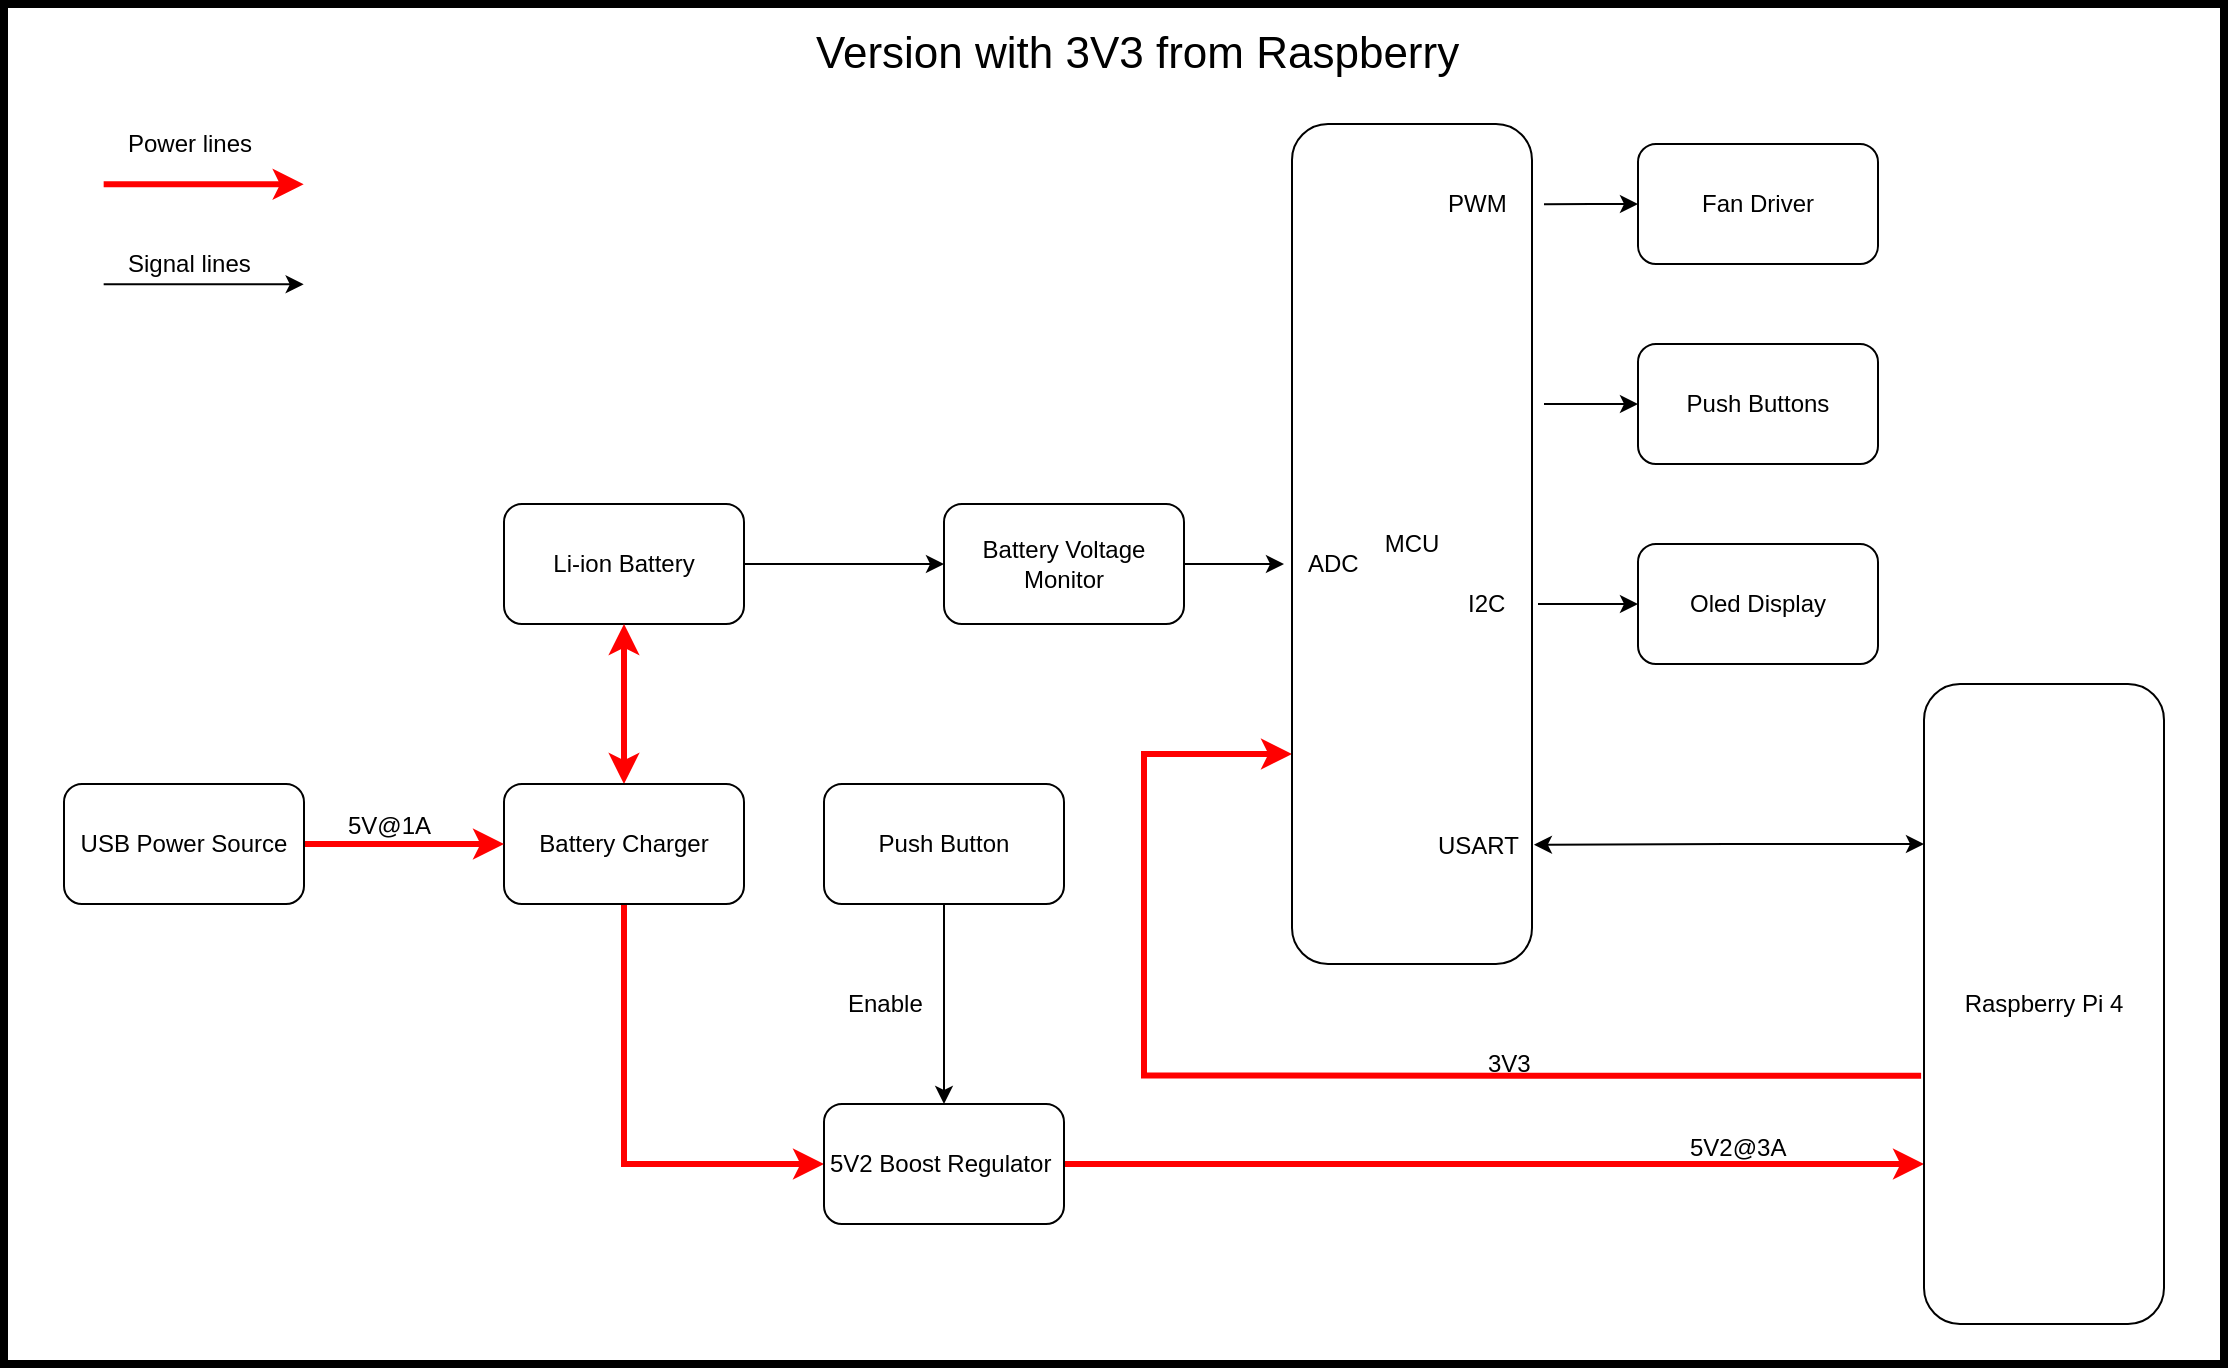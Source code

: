 <mxfile version="11.1.4" type="device"><diagram id="kDLcIXzdxFSRQ1gjOXKr" name="Page-1"><mxGraphModel dx="1798" dy="969" grid="1" gridSize="10" guides="1" tooltips="1" connect="1" arrows="1" fold="1" page="1" pageScale="1" pageWidth="1169" pageHeight="827" math="0" shadow="0"><root><mxCell id="0"/><mxCell id="1" parent="0"/><mxCell id="gEEnpcz5tW3onMNYVai2-53" value="" style="rounded=0;whiteSpace=wrap;html=1;fillColor=none;strokeWidth=4;" parent="1" vertex="1"><mxGeometry x="10" y="10" width="1110" height="680" as="geometry"/></mxCell><mxCell id="gEEnpcz5tW3onMNYVai2-47" style="edgeStyle=orthogonalEdgeStyle;rounded=0;orthogonalLoop=1;jettySize=auto;html=1;exitX=1;exitY=0.5;exitDx=0;exitDy=0;entryX=0;entryY=0.5;entryDx=0;entryDy=0;startArrow=none;startFill=0;" parent="1" source="gEEnpcz5tW3onMNYVai2-1" target="gEEnpcz5tW3onMNYVai2-40" edge="1"><mxGeometry relative="1" as="geometry"/></mxCell><mxCell id="gEEnpcz5tW3onMNYVai2-1" value="Li-ion Battery" style="rounded=1;whiteSpace=wrap;html=1;" parent="1" vertex="1"><mxGeometry x="260" y="260" width="120" height="60" as="geometry"/></mxCell><mxCell id="gEEnpcz5tW3onMNYVai2-11" style="edgeStyle=orthogonalEdgeStyle;rounded=0;orthogonalLoop=1;jettySize=auto;html=1;entryX=0.5;entryY=1;entryDx=0;entryDy=0;startArrow=classic;startFill=1;strokeColor=#FF0000;strokeWidth=3;" parent="1" source="gEEnpcz5tW3onMNYVai2-3" target="gEEnpcz5tW3onMNYVai2-1" edge="1"><mxGeometry relative="1" as="geometry"/></mxCell><mxCell id="gEEnpcz5tW3onMNYVai2-23" style="edgeStyle=orthogonalEdgeStyle;rounded=0;orthogonalLoop=1;jettySize=auto;html=1;entryX=0;entryY=0.5;entryDx=0;entryDy=0;strokeColor=#FF0000;strokeWidth=3;" parent="1" source="gEEnpcz5tW3onMNYVai2-3" target="gEEnpcz5tW3onMNYVai2-7" edge="1"><mxGeometry relative="1" as="geometry"><mxPoint x="380" y="620" as="targetPoint"/><Array as="points"><mxPoint x="320" y="590"/></Array></mxGeometry></mxCell><mxCell id="gEEnpcz5tW3onMNYVai2-3" value="Battery Charger" style="rounded=1;whiteSpace=wrap;html=1;" parent="1" vertex="1"><mxGeometry x="260" y="400" width="120" height="60" as="geometry"/></mxCell><mxCell id="BwP4QTn4aUR33XA2nLYH-1" style="edgeStyle=orthogonalEdgeStyle;rounded=0;orthogonalLoop=1;jettySize=auto;html=1;exitX=0;exitY=0.75;exitDx=0;exitDy=0;entryX=-0.012;entryY=0.612;entryDx=0;entryDy=0;entryPerimeter=0;startArrow=classic;startFill=1;endArrow=none;endFill=0;strokeColor=#FF0000;strokeWidth=3;" edge="1" parent="1" source="gEEnpcz5tW3onMNYVai2-13" target="gEEnpcz5tW3onMNYVai2-26"><mxGeometry relative="1" as="geometry"><Array as="points"><mxPoint x="580" y="385"/><mxPoint x="580" y="546"/></Array></mxGeometry></mxCell><mxCell id="gEEnpcz5tW3onMNYVai2-13" value="MCU" style="rounded=1;whiteSpace=wrap;html=1;" parent="1" vertex="1"><mxGeometry x="654" y="70" width="120" height="420" as="geometry"/></mxCell><mxCell id="gEEnpcz5tW3onMNYVai2-44" style="edgeStyle=orthogonalEdgeStyle;rounded=0;orthogonalLoop=1;jettySize=auto;html=1;exitX=0;exitY=0.5;exitDx=0;exitDy=0;startArrow=classic;startFill=1;endArrow=none;endFill=0;" parent="1" source="gEEnpcz5tW3onMNYVai2-15" edge="1"><mxGeometry relative="1" as="geometry"><mxPoint x="777" y="310" as="targetPoint"/><Array as="points"><mxPoint x="777" y="310"/></Array></mxGeometry></mxCell><mxCell id="gEEnpcz5tW3onMNYVai2-15" value="Oled Display" style="rounded=1;whiteSpace=wrap;html=1;" parent="1" vertex="1"><mxGeometry x="827" y="280" width="120" height="60" as="geometry"/></mxCell><mxCell id="gEEnpcz5tW3onMNYVai2-27" style="edgeStyle=orthogonalEdgeStyle;rounded=0;orthogonalLoop=1;jettySize=auto;html=1;exitX=1;exitY=0.5;exitDx=0;exitDy=0;entryX=0;entryY=0.75;entryDx=0;entryDy=0;strokeColor=#FF0000;strokeWidth=3;" parent="1" source="gEEnpcz5tW3onMNYVai2-7" target="gEEnpcz5tW3onMNYVai2-26" edge="1"><mxGeometry relative="1" as="geometry"/></mxCell><mxCell id="gEEnpcz5tW3onMNYVai2-7" value="5V2 Boost Regulator&amp;nbsp;" style="rounded=1;whiteSpace=wrap;html=1;" parent="1" vertex="1"><mxGeometry x="420" y="560" width="120" height="60" as="geometry"/></mxCell><mxCell id="gEEnpcz5tW3onMNYVai2-10" style="edgeStyle=orthogonalEdgeStyle;rounded=0;orthogonalLoop=1;jettySize=auto;html=1;exitX=1;exitY=0.5;exitDx=0;exitDy=0;entryX=0;entryY=0.5;entryDx=0;entryDy=0;fillColor=#a20025;strokeColor=#FF0000;strokeWidth=3;" parent="1" source="gEEnpcz5tW3onMNYVai2-8" target="gEEnpcz5tW3onMNYVai2-3" edge="1"><mxGeometry relative="1" as="geometry"/></mxCell><mxCell id="gEEnpcz5tW3onMNYVai2-8" value="USB Power Source" style="rounded=1;whiteSpace=wrap;html=1;" parent="1" vertex="1"><mxGeometry x="40" y="400" width="120" height="60" as="geometry"/></mxCell><mxCell id="gEEnpcz5tW3onMNYVai2-43" style="edgeStyle=orthogonalEdgeStyle;rounded=0;orthogonalLoop=1;jettySize=auto;html=1;startArrow=classic;startFill=1;endArrow=none;endFill=0;" parent="1" source="gEEnpcz5tW3onMNYVai2-17" edge="1"><mxGeometry relative="1" as="geometry"><mxPoint x="780" y="210" as="targetPoint"/></mxGeometry></mxCell><mxCell id="gEEnpcz5tW3onMNYVai2-17" value="Push Buttons" style="rounded=1;whiteSpace=wrap;html=1;" parent="1" vertex="1"><mxGeometry x="827" y="180" width="120" height="60" as="geometry"/></mxCell><mxCell id="gEEnpcz5tW3onMNYVai2-38" style="edgeStyle=orthogonalEdgeStyle;rounded=0;orthogonalLoop=1;jettySize=auto;html=1;exitX=0;exitY=0.25;exitDx=0;exitDy=0;entryX=1.008;entryY=0.858;entryDx=0;entryDy=0;entryPerimeter=0;startArrow=classic;startFill=1;" parent="1" source="gEEnpcz5tW3onMNYVai2-26" target="gEEnpcz5tW3onMNYVai2-13" edge="1"><mxGeometry relative="1" as="geometry"/></mxCell><mxCell id="gEEnpcz5tW3onMNYVai2-26" value="Raspberry Pi 4" style="rounded=1;whiteSpace=wrap;html=1;" parent="1" vertex="1"><mxGeometry x="970" y="350" width="120" height="320" as="geometry"/></mxCell><mxCell id="gEEnpcz5tW3onMNYVai2-29" value="5V@1A" style="text;html=1;resizable=0;points=[];autosize=1;align=left;verticalAlign=top;spacingTop=-4;" parent="1" vertex="1"><mxGeometry x="180" y="411" width="60" height="20" as="geometry"/></mxCell><mxCell id="gEEnpcz5tW3onMNYVai2-31" value="5V2@3A" style="text;html=1;resizable=0;points=[];autosize=1;align=left;verticalAlign=top;spacingTop=-4;" parent="1" vertex="1"><mxGeometry x="851" y="572" width="60" height="20" as="geometry"/></mxCell><mxCell id="gEEnpcz5tW3onMNYVai2-32" value="3V3" style="text;html=1;resizable=0;points=[];autosize=1;align=left;verticalAlign=top;spacingTop=-4;" parent="1" vertex="1"><mxGeometry x="750" y="530" width="40" height="20" as="geometry"/></mxCell><mxCell id="gEEnpcz5tW3onMNYVai2-33" value="USART" style="text;html=1;resizable=0;points=[];autosize=1;align=left;verticalAlign=top;spacingTop=-4;" parent="1" vertex="1"><mxGeometry x="725" y="421" width="60" height="20" as="geometry"/></mxCell><mxCell id="gEEnpcz5tW3onMNYVai2-34" value="I2C" style="text;html=1;resizable=0;points=[];autosize=1;align=left;verticalAlign=top;spacingTop=-4;" parent="1" vertex="1"><mxGeometry x="740" y="300" width="30" height="20" as="geometry"/></mxCell><mxCell id="gEEnpcz5tW3onMNYVai2-46" style="edgeStyle=orthogonalEdgeStyle;rounded=0;orthogonalLoop=1;jettySize=auto;html=1;startArrow=none;startFill=0;" parent="1" source="gEEnpcz5tW3onMNYVai2-40" edge="1"><mxGeometry relative="1" as="geometry"><mxPoint x="650" y="290" as="targetPoint"/></mxGeometry></mxCell><mxCell id="gEEnpcz5tW3onMNYVai2-40" value="Battery Voltage Monitor" style="rounded=1;whiteSpace=wrap;html=1;" parent="1" vertex="1"><mxGeometry x="480" y="260" width="120" height="60" as="geometry"/></mxCell><mxCell id="gEEnpcz5tW3onMNYVai2-45" style="edgeStyle=orthogonalEdgeStyle;rounded=0;orthogonalLoop=1;jettySize=auto;html=1;exitX=0;exitY=0.5;exitDx=0;exitDy=0;startArrow=classic;startFill=1;endArrow=none;endFill=0;" parent="1" source="gEEnpcz5tW3onMNYVai2-41" edge="1"><mxGeometry relative="1" as="geometry"><mxPoint x="780" y="110.143" as="targetPoint"/></mxGeometry></mxCell><mxCell id="gEEnpcz5tW3onMNYVai2-41" value="Fan Driver" style="rounded=1;whiteSpace=wrap;html=1;" parent="1" vertex="1"><mxGeometry x="827" y="80" width="120" height="60" as="geometry"/></mxCell><mxCell id="gEEnpcz5tW3onMNYVai2-50" value="PWM" style="text;html=1;resizable=0;points=[];autosize=1;align=left;verticalAlign=top;spacingTop=-4;" parent="1" vertex="1"><mxGeometry x="730" y="100" width="40" height="20" as="geometry"/></mxCell><mxCell id="gEEnpcz5tW3onMNYVai2-51" value="ADC" style="text;html=1;resizable=0;points=[];autosize=1;align=left;verticalAlign=top;spacingTop=-4;" parent="1" vertex="1"><mxGeometry x="660" y="280" width="40" height="20" as="geometry"/></mxCell><mxCell id="gEEnpcz5tW3onMNYVai2-52" value="&lt;font style=&quot;font-size: 22px&quot;&gt;Version with 3V3 from Raspberry&lt;/font&gt;" style="text;html=1;resizable=0;points=[];autosize=1;align=left;verticalAlign=top;spacingTop=-4;" parent="1" vertex="1"><mxGeometry x="414" y="19" width="340" height="20" as="geometry"/></mxCell><mxCell id="BwP4QTn4aUR33XA2nLYH-5" style="edgeStyle=orthogonalEdgeStyle;rounded=0;orthogonalLoop=1;jettySize=auto;html=1;exitX=0.5;exitY=1;exitDx=0;exitDy=0;entryX=0.5;entryY=0;entryDx=0;entryDy=0;startArrow=none;startFill=0;endArrow=classic;endFill=1;" edge="1" parent="1" source="BwP4QTn4aUR33XA2nLYH-2" target="gEEnpcz5tW3onMNYVai2-7"><mxGeometry relative="1" as="geometry"/></mxCell><mxCell id="BwP4QTn4aUR33XA2nLYH-2" value="Push Button" style="rounded=1;whiteSpace=wrap;html=1;" vertex="1" parent="1"><mxGeometry x="420" y="400" width="120" height="60" as="geometry"/></mxCell><mxCell id="BwP4QTn4aUR33XA2nLYH-4" value="Enable" style="text;html=1;resizable=0;points=[];autosize=1;align=left;verticalAlign=top;spacingTop=-4;" vertex="1" parent="1"><mxGeometry x="430" y="500" width="50" height="20" as="geometry"/></mxCell><mxCell id="BwP4QTn4aUR33XA2nLYH-6" style="edgeStyle=orthogonalEdgeStyle;rounded=0;orthogonalLoop=1;jettySize=auto;html=1;exitX=1;exitY=0.5;exitDx=0;exitDy=0;entryX=0;entryY=0.5;entryDx=0;entryDy=0;fillColor=#a20025;strokeColor=#FF0000;strokeWidth=3;" edge="1" parent="1"><mxGeometry relative="1" as="geometry"><mxPoint x="59.833" y="100.167" as="sourcePoint"/><mxPoint x="159.833" y="100.167" as="targetPoint"/></mxGeometry></mxCell><mxCell id="BwP4QTn4aUR33XA2nLYH-7" value="Power lines" style="text;html=1;resizable=0;points=[];autosize=1;align=left;verticalAlign=top;spacingTop=-4;" vertex="1" parent="1"><mxGeometry x="70" y="70" width="80" height="20" as="geometry"/></mxCell><mxCell id="BwP4QTn4aUR33XA2nLYH-8" style="edgeStyle=orthogonalEdgeStyle;rounded=0;orthogonalLoop=1;jettySize=auto;html=1;exitX=1;exitY=0.5;exitDx=0;exitDy=0;entryX=0;entryY=0.5;entryDx=0;entryDy=0;fillColor=#a20025;strokeColor=#000000;strokeWidth=1;" edge="1" parent="1"><mxGeometry relative="1" as="geometry"><mxPoint x="59.833" y="150.167" as="sourcePoint"/><mxPoint x="159.833" y="150.167" as="targetPoint"/></mxGeometry></mxCell><mxCell id="BwP4QTn4aUR33XA2nLYH-9" value="Signal lines" style="text;html=1;resizable=0;points=[];autosize=1;align=left;verticalAlign=top;spacingTop=-4;" vertex="1" parent="1"><mxGeometry x="70" y="130" width="80" height="20" as="geometry"/></mxCell></root></mxGraphModel></diagram></mxfile>